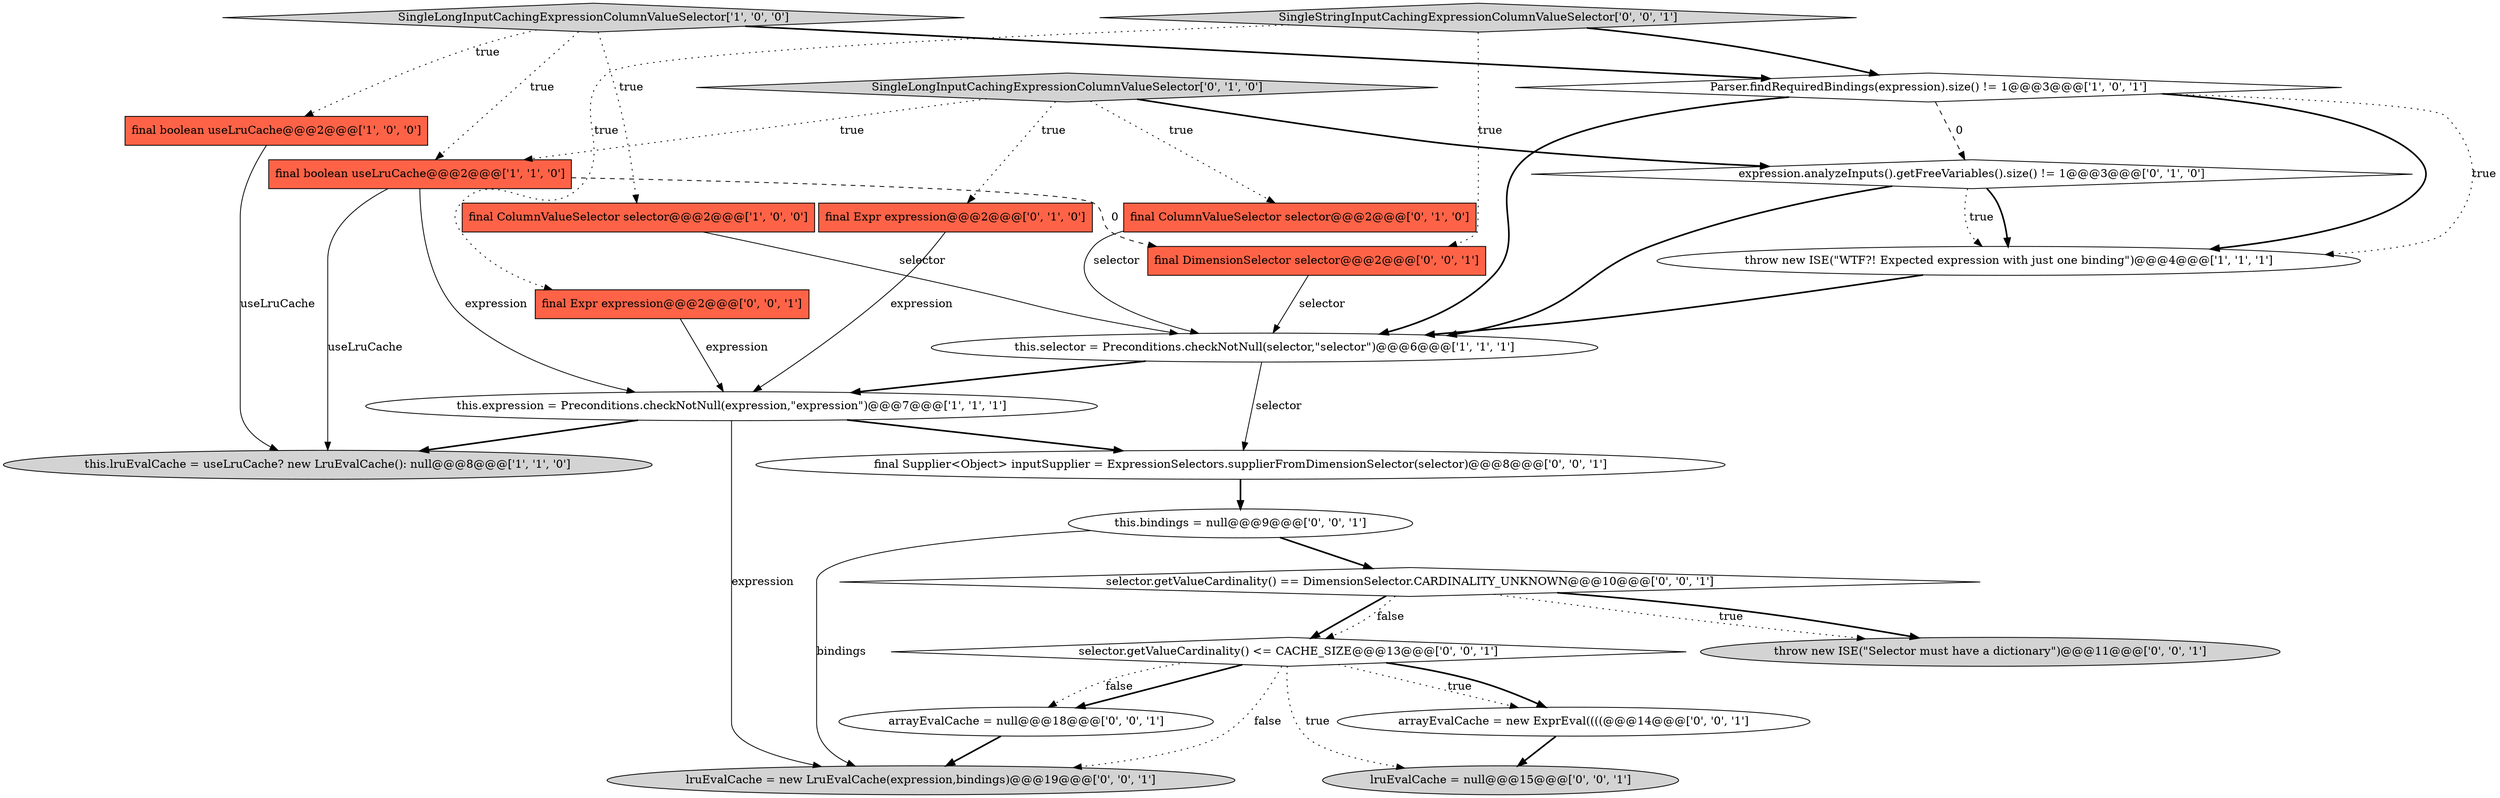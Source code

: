 digraph {
2 [style = filled, label = "final boolean useLruCache@@@2@@@['1', '0', '0']", fillcolor = tomato, shape = box image = "AAA0AAABBB1BBB"];
18 [style = filled, label = "throw new ISE(\"Selector must have a dictionary\")@@@11@@@['0', '0', '1']", fillcolor = lightgray, shape = ellipse image = "AAA0AAABBB3BBB"];
4 [style = filled, label = "throw new ISE(\"WTF?! Expected expression with just one binding\")@@@4@@@['1', '1', '1']", fillcolor = white, shape = ellipse image = "AAA0AAABBB1BBB"];
23 [style = filled, label = "arrayEvalCache = new ExprEval((((@@@14@@@['0', '0', '1']", fillcolor = white, shape = ellipse image = "AAA0AAABBB3BBB"];
3 [style = filled, label = "SingleLongInputCachingExpressionColumnValueSelector['1', '0', '0']", fillcolor = lightgray, shape = diamond image = "AAA0AAABBB1BBB"];
14 [style = filled, label = "arrayEvalCache = null@@@18@@@['0', '0', '1']", fillcolor = white, shape = ellipse image = "AAA0AAABBB3BBB"];
8 [style = filled, label = "final boolean useLruCache@@@2@@@['1', '1', '0']", fillcolor = tomato, shape = box image = "AAA0AAABBB1BBB"];
20 [style = filled, label = "final DimensionSelector selector@@@2@@@['0', '0', '1']", fillcolor = tomato, shape = box image = "AAA0AAABBB3BBB"];
21 [style = filled, label = "selector.getValueCardinality() == DimensionSelector.CARDINALITY_UNKNOWN@@@10@@@['0', '0', '1']", fillcolor = white, shape = diamond image = "AAA0AAABBB3BBB"];
7 [style = filled, label = "this.selector = Preconditions.checkNotNull(selector,\"selector\")@@@6@@@['1', '1', '1']", fillcolor = white, shape = ellipse image = "AAA0AAABBB1BBB"];
12 [style = filled, label = "final ColumnValueSelector selector@@@2@@@['0', '1', '0']", fillcolor = tomato, shape = box image = "AAA0AAABBB2BBB"];
16 [style = filled, label = "lruEvalCache = new LruEvalCache(expression,bindings)@@@19@@@['0', '0', '1']", fillcolor = lightgray, shape = ellipse image = "AAA0AAABBB3BBB"];
10 [style = filled, label = "final Expr expression@@@2@@@['0', '1', '0']", fillcolor = tomato, shape = box image = "AAA0AAABBB2BBB"];
11 [style = filled, label = "SingleLongInputCachingExpressionColumnValueSelector['0', '1', '0']", fillcolor = lightgray, shape = diamond image = "AAA0AAABBB2BBB"];
9 [style = filled, label = "expression.analyzeInputs().getFreeVariables().size() != 1@@@3@@@['0', '1', '0']", fillcolor = white, shape = diamond image = "AAA1AAABBB2BBB"];
15 [style = filled, label = "final Supplier<Object> inputSupplier = ExpressionSelectors.supplierFromDimensionSelector(selector)@@@8@@@['0', '0', '1']", fillcolor = white, shape = ellipse image = "AAA0AAABBB3BBB"];
5 [style = filled, label = "Parser.findRequiredBindings(expression).size() != 1@@@3@@@['1', '0', '1']", fillcolor = white, shape = diamond image = "AAA0AAABBB1BBB"];
24 [style = filled, label = "lruEvalCache = null@@@15@@@['0', '0', '1']", fillcolor = lightgray, shape = ellipse image = "AAA0AAABBB3BBB"];
6 [style = filled, label = "this.lruEvalCache = useLruCache? new LruEvalCache(): null@@@8@@@['1', '1', '0']", fillcolor = lightgray, shape = ellipse image = "AAA0AAABBB1BBB"];
19 [style = filled, label = "SingleStringInputCachingExpressionColumnValueSelector['0', '0', '1']", fillcolor = lightgray, shape = diamond image = "AAA0AAABBB3BBB"];
1 [style = filled, label = "this.expression = Preconditions.checkNotNull(expression,\"expression\")@@@7@@@['1', '1', '1']", fillcolor = white, shape = ellipse image = "AAA0AAABBB1BBB"];
13 [style = filled, label = "final Expr expression@@@2@@@['0', '0', '1']", fillcolor = tomato, shape = box image = "AAA0AAABBB3BBB"];
22 [style = filled, label = "selector.getValueCardinality() <= CACHE_SIZE@@@13@@@['0', '0', '1']", fillcolor = white, shape = diamond image = "AAA0AAABBB3BBB"];
17 [style = filled, label = "this.bindings = null@@@9@@@['0', '0', '1']", fillcolor = white, shape = ellipse image = "AAA0AAABBB3BBB"];
0 [style = filled, label = "final ColumnValueSelector selector@@@2@@@['1', '0', '0']", fillcolor = tomato, shape = box image = "AAA0AAABBB1BBB"];
22->23 [style = dotted, label="true"];
4->7 [style = bold, label=""];
19->13 [style = dotted, label="true"];
13->1 [style = solid, label="expression"];
11->10 [style = dotted, label="true"];
21->22 [style = bold, label=""];
9->4 [style = bold, label=""];
8->1 [style = solid, label="expression"];
11->12 [style = dotted, label="true"];
17->21 [style = bold, label=""];
23->24 [style = bold, label=""];
21->18 [style = dotted, label="true"];
14->16 [style = bold, label=""];
19->5 [style = bold, label=""];
12->7 [style = solid, label="selector"];
22->14 [style = dotted, label="false"];
15->17 [style = bold, label=""];
3->8 [style = dotted, label="true"];
5->4 [style = dotted, label="true"];
11->9 [style = bold, label=""];
0->7 [style = solid, label="selector"];
1->6 [style = bold, label=""];
3->5 [style = bold, label=""];
5->4 [style = bold, label=""];
19->20 [style = dotted, label="true"];
8->20 [style = dashed, label="0"];
3->0 [style = dotted, label="true"];
7->15 [style = solid, label="selector"];
2->6 [style = solid, label="useLruCache"];
11->8 [style = dotted, label="true"];
22->24 [style = dotted, label="true"];
20->7 [style = solid, label="selector"];
8->6 [style = solid, label="useLruCache"];
21->18 [style = bold, label=""];
22->14 [style = bold, label=""];
1->16 [style = solid, label="expression"];
3->2 [style = dotted, label="true"];
9->4 [style = dotted, label="true"];
1->15 [style = bold, label=""];
22->16 [style = dotted, label="false"];
17->16 [style = solid, label="bindings"];
10->1 [style = solid, label="expression"];
7->1 [style = bold, label=""];
22->23 [style = bold, label=""];
21->22 [style = dotted, label="false"];
5->7 [style = bold, label=""];
5->9 [style = dashed, label="0"];
9->7 [style = bold, label=""];
}
